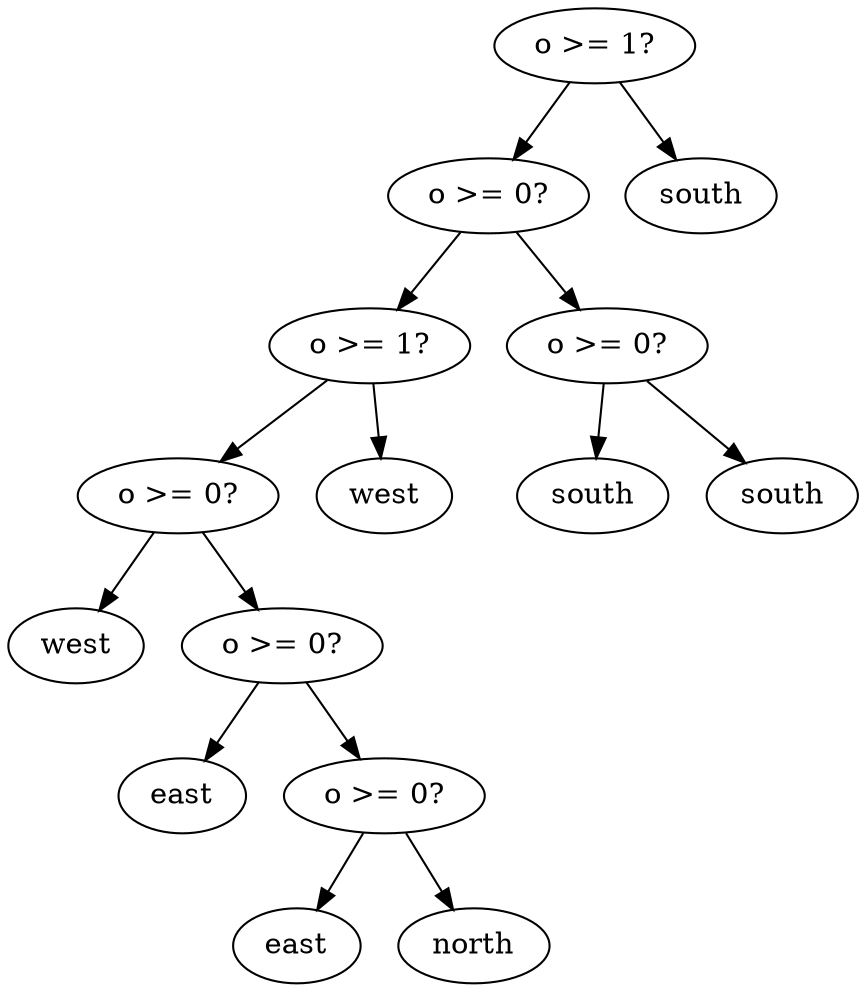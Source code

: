 digraph tree {
    "0x0" [label="o >= 1?"];
    "0x1" [label="o >= 0?"];
    "0x2" [label="o >= 1?"];
    "0x3" [label="o >= 0?"];
    "0x4" [label="west"];
    "0x5" [label="o >= 0?"];
    "0x6" [label="east"];
    "0x7" [label="o >= 0?"];
    "0x8" [label="east"];
    "0x9" [label="north"];
    "0xa" [label="west"];
    "0xb" [label="o >= 0?"];
    "0xc" [label="south"];
    "0xd" [label="south"];
    "0xe" [label="south"];
    "0x0" -> "0x1";
    "0x0" -> "0xe";
    "0x1" -> "0x2";
    "0x1" -> "0xb";
    "0x2" -> "0x3";
    "0x2" -> "0xa";
    "0x3" -> "0x4";
    "0x3" -> "0x5";
    "0x5" -> "0x6";
    "0x5" -> "0x7";
    "0x7" -> "0x8";
    "0x7" -> "0x9";
    "0xb" -> "0xc";
    "0xb" -> "0xd";
}
